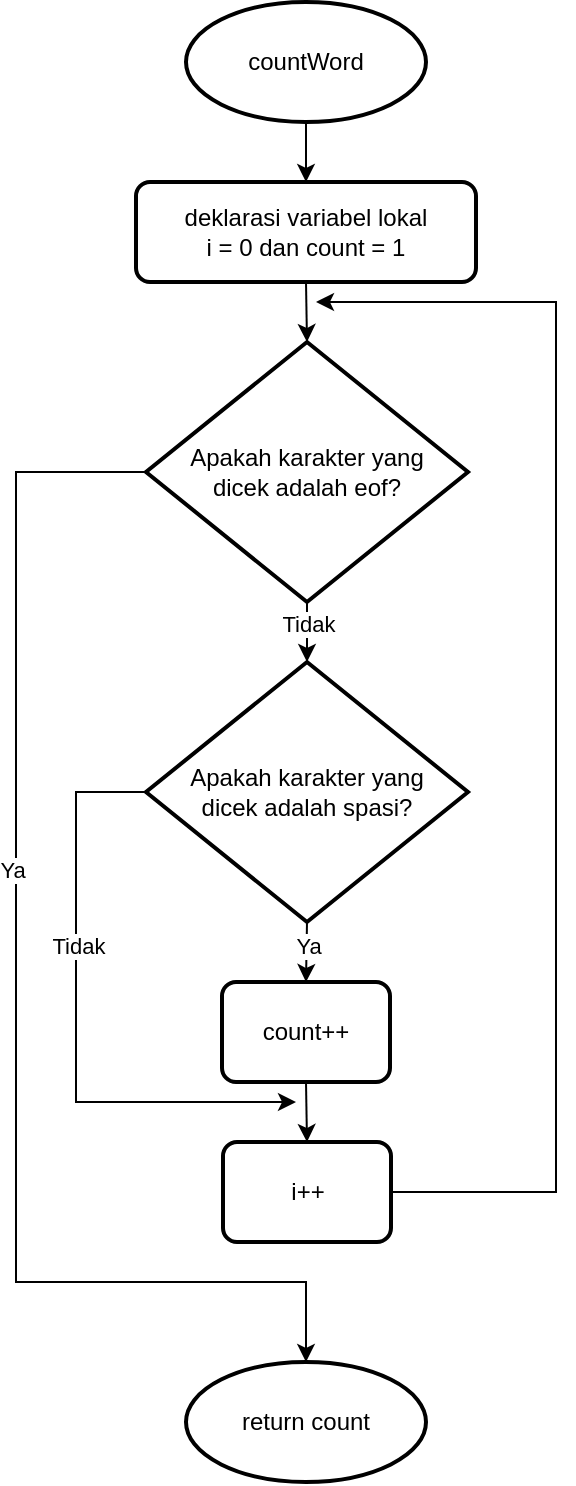<mxfile version="23.1.5" type="device">
  <diagram name="Page-1" id="pIJavBY0yzTweW4xneVl">
    <mxGraphModel dx="30" dy="572" grid="1" gridSize="10" guides="1" tooltips="1" connect="1" arrows="1" fold="1" page="1" pageScale="1" pageWidth="850" pageHeight="1100" math="0" shadow="0">
      <root>
        <mxCell id="0" />
        <mxCell id="1" parent="0" />
        <mxCell id="dBdyuKx9wnMH7rO0jvBw-35" style="edgeStyle=orthogonalEdgeStyle;rounded=0;orthogonalLoop=1;jettySize=auto;html=1;exitX=0.5;exitY=1;exitDx=0;exitDy=0;exitPerimeter=0;" parent="1" source="dBdyuKx9wnMH7rO0jvBw-1" target="dBdyuKx9wnMH7rO0jvBw-34" edge="1">
          <mxGeometry relative="1" as="geometry" />
        </mxCell>
        <mxCell id="dBdyuKx9wnMH7rO0jvBw-1" value="countWord" style="strokeWidth=2;html=1;shape=mxgraph.flowchart.start_1;whiteSpace=wrap;" parent="1" vertex="1">
          <mxGeometry x="1215" y="10" width="120" height="60" as="geometry" />
        </mxCell>
        <mxCell id="VPQM44rSCXUB25WVkZ3f-2" style="edgeStyle=orthogonalEdgeStyle;rounded=0;orthogonalLoop=1;jettySize=auto;html=1;exitX=0.5;exitY=1;exitDx=0;exitDy=0;entryX=0.5;entryY=0;entryDx=0;entryDy=0;" parent="1" source="dBdyuKx9wnMH7rO0jvBw-34" target="vW94LThCsiK0B-irUPG5-1" edge="1">
          <mxGeometry relative="1" as="geometry">
            <mxPoint x="1275" y="190" as="targetPoint" />
          </mxGeometry>
        </mxCell>
        <mxCell id="dBdyuKx9wnMH7rO0jvBw-34" value="deklarasi variabel lokal&lt;br&gt;i = 0 dan count = 1" style="rounded=1;whiteSpace=wrap;html=1;absoluteArcSize=1;arcSize=14;strokeWidth=2;" parent="1" vertex="1">
          <mxGeometry x="1190" y="100" width="170" height="50" as="geometry" />
        </mxCell>
        <mxCell id="vW94LThCsiK0B-irUPG5-3" style="edgeStyle=orthogonalEdgeStyle;rounded=0;orthogonalLoop=1;jettySize=auto;html=1;exitX=0.5;exitY=1;exitDx=0;exitDy=0;entryX=0.5;entryY=0;entryDx=0;entryDy=0;" edge="1" parent="1" source="vW94LThCsiK0B-irUPG5-1" target="vW94LThCsiK0B-irUPG5-2">
          <mxGeometry relative="1" as="geometry" />
        </mxCell>
        <mxCell id="vW94LThCsiK0B-irUPG5-10" value="Tidak" style="edgeLabel;html=1;align=center;verticalAlign=middle;resizable=0;points=[];" vertex="1" connectable="0" parent="vW94LThCsiK0B-irUPG5-3">
          <mxGeometry x="-0.267" relative="1" as="geometry">
            <mxPoint as="offset" />
          </mxGeometry>
        </mxCell>
        <mxCell id="vW94LThCsiK0B-irUPG5-1" value="Apakah karakter yang &lt;br&gt;dicek adalah eof?" style="rhombus;whiteSpace=wrap;html=1;strokeWidth=2;" vertex="1" parent="1">
          <mxGeometry x="1195" y="180" width="161" height="130" as="geometry" />
        </mxCell>
        <mxCell id="vW94LThCsiK0B-irUPG5-5" style="edgeStyle=orthogonalEdgeStyle;rounded=0;orthogonalLoop=1;jettySize=auto;html=1;exitX=0.5;exitY=1;exitDx=0;exitDy=0;entryX=0.5;entryY=0;entryDx=0;entryDy=0;" edge="1" parent="1" source="vW94LThCsiK0B-irUPG5-2" target="vW94LThCsiK0B-irUPG5-4">
          <mxGeometry relative="1" as="geometry" />
        </mxCell>
        <mxCell id="vW94LThCsiK0B-irUPG5-9" value="Ya" style="edgeLabel;html=1;align=center;verticalAlign=middle;resizable=0;points=[];" vertex="1" connectable="0" parent="vW94LThCsiK0B-irUPG5-5">
          <mxGeometry x="-0.201" y="1" relative="1" as="geometry">
            <mxPoint as="offset" />
          </mxGeometry>
        </mxCell>
        <mxCell id="vW94LThCsiK0B-irUPG5-2" value="Apakah karakter yang &lt;br&gt;dicek adalah spasi?" style="rhombus;whiteSpace=wrap;html=1;strokeWidth=2;" vertex="1" parent="1">
          <mxGeometry x="1195" y="340" width="161" height="130" as="geometry" />
        </mxCell>
        <mxCell id="vW94LThCsiK0B-irUPG5-7" style="edgeStyle=orthogonalEdgeStyle;rounded=0;orthogonalLoop=1;jettySize=auto;html=1;exitX=0.5;exitY=1;exitDx=0;exitDy=0;entryX=0.5;entryY=0;entryDx=0;entryDy=0;" edge="1" parent="1" source="vW94LThCsiK0B-irUPG5-4" target="vW94LThCsiK0B-irUPG5-6">
          <mxGeometry relative="1" as="geometry" />
        </mxCell>
        <mxCell id="vW94LThCsiK0B-irUPG5-4" value="count++" style="rounded=1;whiteSpace=wrap;html=1;absoluteArcSize=1;arcSize=14;strokeWidth=2;" vertex="1" parent="1">
          <mxGeometry x="1233" y="500" width="84" height="50" as="geometry" />
        </mxCell>
        <mxCell id="vW94LThCsiK0B-irUPG5-6" value="i++" style="rounded=1;whiteSpace=wrap;html=1;absoluteArcSize=1;arcSize=14;strokeWidth=2;" vertex="1" parent="1">
          <mxGeometry x="1233.5" y="580" width="84" height="50" as="geometry" />
        </mxCell>
        <mxCell id="vW94LThCsiK0B-irUPG5-8" value="" style="endArrow=classic;html=1;rounded=0;exitX=0;exitY=0.5;exitDx=0;exitDy=0;" edge="1" parent="1" source="vW94LThCsiK0B-irUPG5-2">
          <mxGeometry width="50" height="50" relative="1" as="geometry">
            <mxPoint x="1160" y="400" as="sourcePoint" />
            <mxPoint x="1270" y="560" as="targetPoint" />
            <Array as="points">
              <mxPoint x="1160" y="405" />
              <mxPoint x="1160" y="560" />
            </Array>
          </mxGeometry>
        </mxCell>
        <mxCell id="vW94LThCsiK0B-irUPG5-11" value="Tidak" style="edgeLabel;html=1;align=center;verticalAlign=middle;resizable=0;points=[];" vertex="1" connectable="0" parent="vW94LThCsiK0B-irUPG5-8">
          <mxGeometry x="-0.253" y="1" relative="1" as="geometry">
            <mxPoint as="offset" />
          </mxGeometry>
        </mxCell>
        <mxCell id="vW94LThCsiK0B-irUPG5-12" value="" style="endArrow=classic;html=1;rounded=0;exitX=1;exitY=0.5;exitDx=0;exitDy=0;" edge="1" parent="1" source="vW94LThCsiK0B-irUPG5-6">
          <mxGeometry width="50" height="50" relative="1" as="geometry">
            <mxPoint x="1350" y="610" as="sourcePoint" />
            <mxPoint x="1280" y="160" as="targetPoint" />
            <Array as="points">
              <mxPoint x="1400" y="605" />
              <mxPoint x="1400" y="160" />
            </Array>
          </mxGeometry>
        </mxCell>
        <mxCell id="vW94LThCsiK0B-irUPG5-13" value="return count" style="strokeWidth=2;html=1;shape=mxgraph.flowchart.start_1;whiteSpace=wrap;" vertex="1" parent="1">
          <mxGeometry x="1215" y="690" width="120" height="60" as="geometry" />
        </mxCell>
        <mxCell id="vW94LThCsiK0B-irUPG5-14" style="edgeStyle=orthogonalEdgeStyle;rounded=0;orthogonalLoop=1;jettySize=auto;html=1;exitX=0;exitY=0.5;exitDx=0;exitDy=0;entryX=0.5;entryY=0;entryDx=0;entryDy=0;entryPerimeter=0;" edge="1" parent="1" source="vW94LThCsiK0B-irUPG5-1" target="vW94LThCsiK0B-irUPG5-13">
          <mxGeometry relative="1" as="geometry">
            <Array as="points">
              <mxPoint x="1130" y="245" />
              <mxPoint x="1130" y="650" />
              <mxPoint x="1275" y="650" />
            </Array>
          </mxGeometry>
        </mxCell>
        <mxCell id="vW94LThCsiK0B-irUPG5-15" value="Ya" style="edgeLabel;html=1;align=center;verticalAlign=middle;resizable=0;points=[];" vertex="1" connectable="0" parent="vW94LThCsiK0B-irUPG5-14">
          <mxGeometry x="-0.194" y="-2" relative="1" as="geometry">
            <mxPoint as="offset" />
          </mxGeometry>
        </mxCell>
      </root>
    </mxGraphModel>
  </diagram>
</mxfile>
